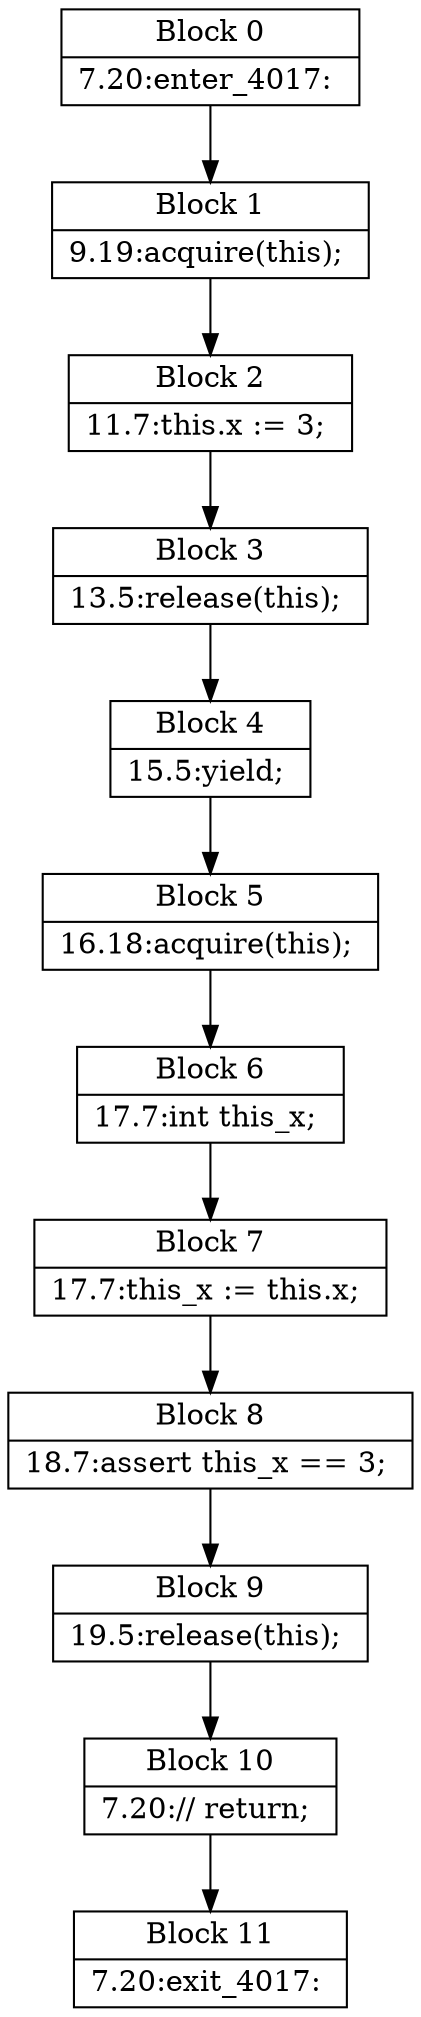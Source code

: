 digraph G {
   node [shape=record];
B0[label="{Block 0|7.20:enter_4017: \n}"];
B1[label="{Block 1|9.19:acquire(this); \n}"];
B2[label="{Block 2|11.7:this.x := 3; \n}"];
B3[label="{Block 3|13.5:release(this); \n}"];
B4[label="{Block 4|15.5:yield; \n}"];
B5[label="{Block 5|16.18:acquire(this); \n}"];
B6[label="{Block 6|17.7:int this_x; \n}"];
B7[label="{Block 7|17.7:this_x := this.x; \n}"];
B8[label="{Block 8|18.7:assert this_x == 3; \n}"];
B9[label="{Block 9|19.5:release(this); \n}"];
B10[label="{Block 10|7.20:// return; \n}"];
B11[label="{Block 11|7.20:exit_4017: \n}"];
B0 -> B1;
B1 -> B2;
B2 -> B3;
B3 -> B4;
B4 -> B5;
B5 -> B6;
B6 -> B7;
B7 -> B8;
B8 -> B9;
B9 -> B10;
B10 -> B11;
}
